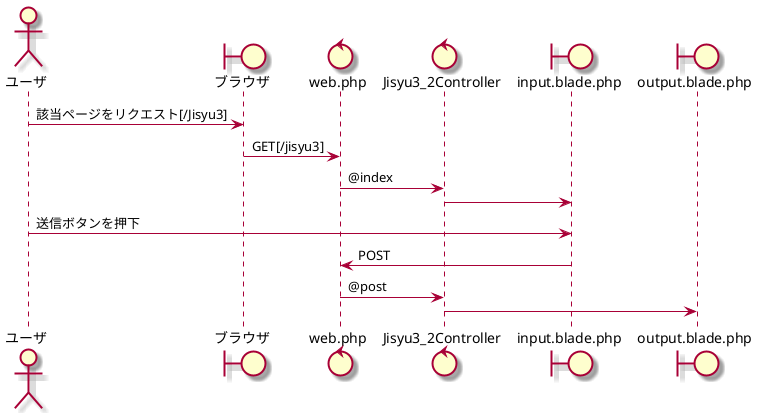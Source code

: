@startuml
skin rose
actor ユーザ
boundary ブラウザ
control web.php
control Jisyu3_2Controller
boundary input.blade.php
boundary output.blade.php

ユーザ -> ブラウザ:該当ページをリクエスト[/Jisyu3]
ブラウザ -> web.php: GET[/jisyu3]
web.php -> Jisyu3_2Controller:@index
Jisyu3_2Controller -> input.blade.php

ユーザ->input.blade.php:送信ボタンを押下
input.blade.php->web.php:POST
web.php->Jisyu3_2Controller:@post
Jisyu3_2Controller->output.blade.php
@enduml